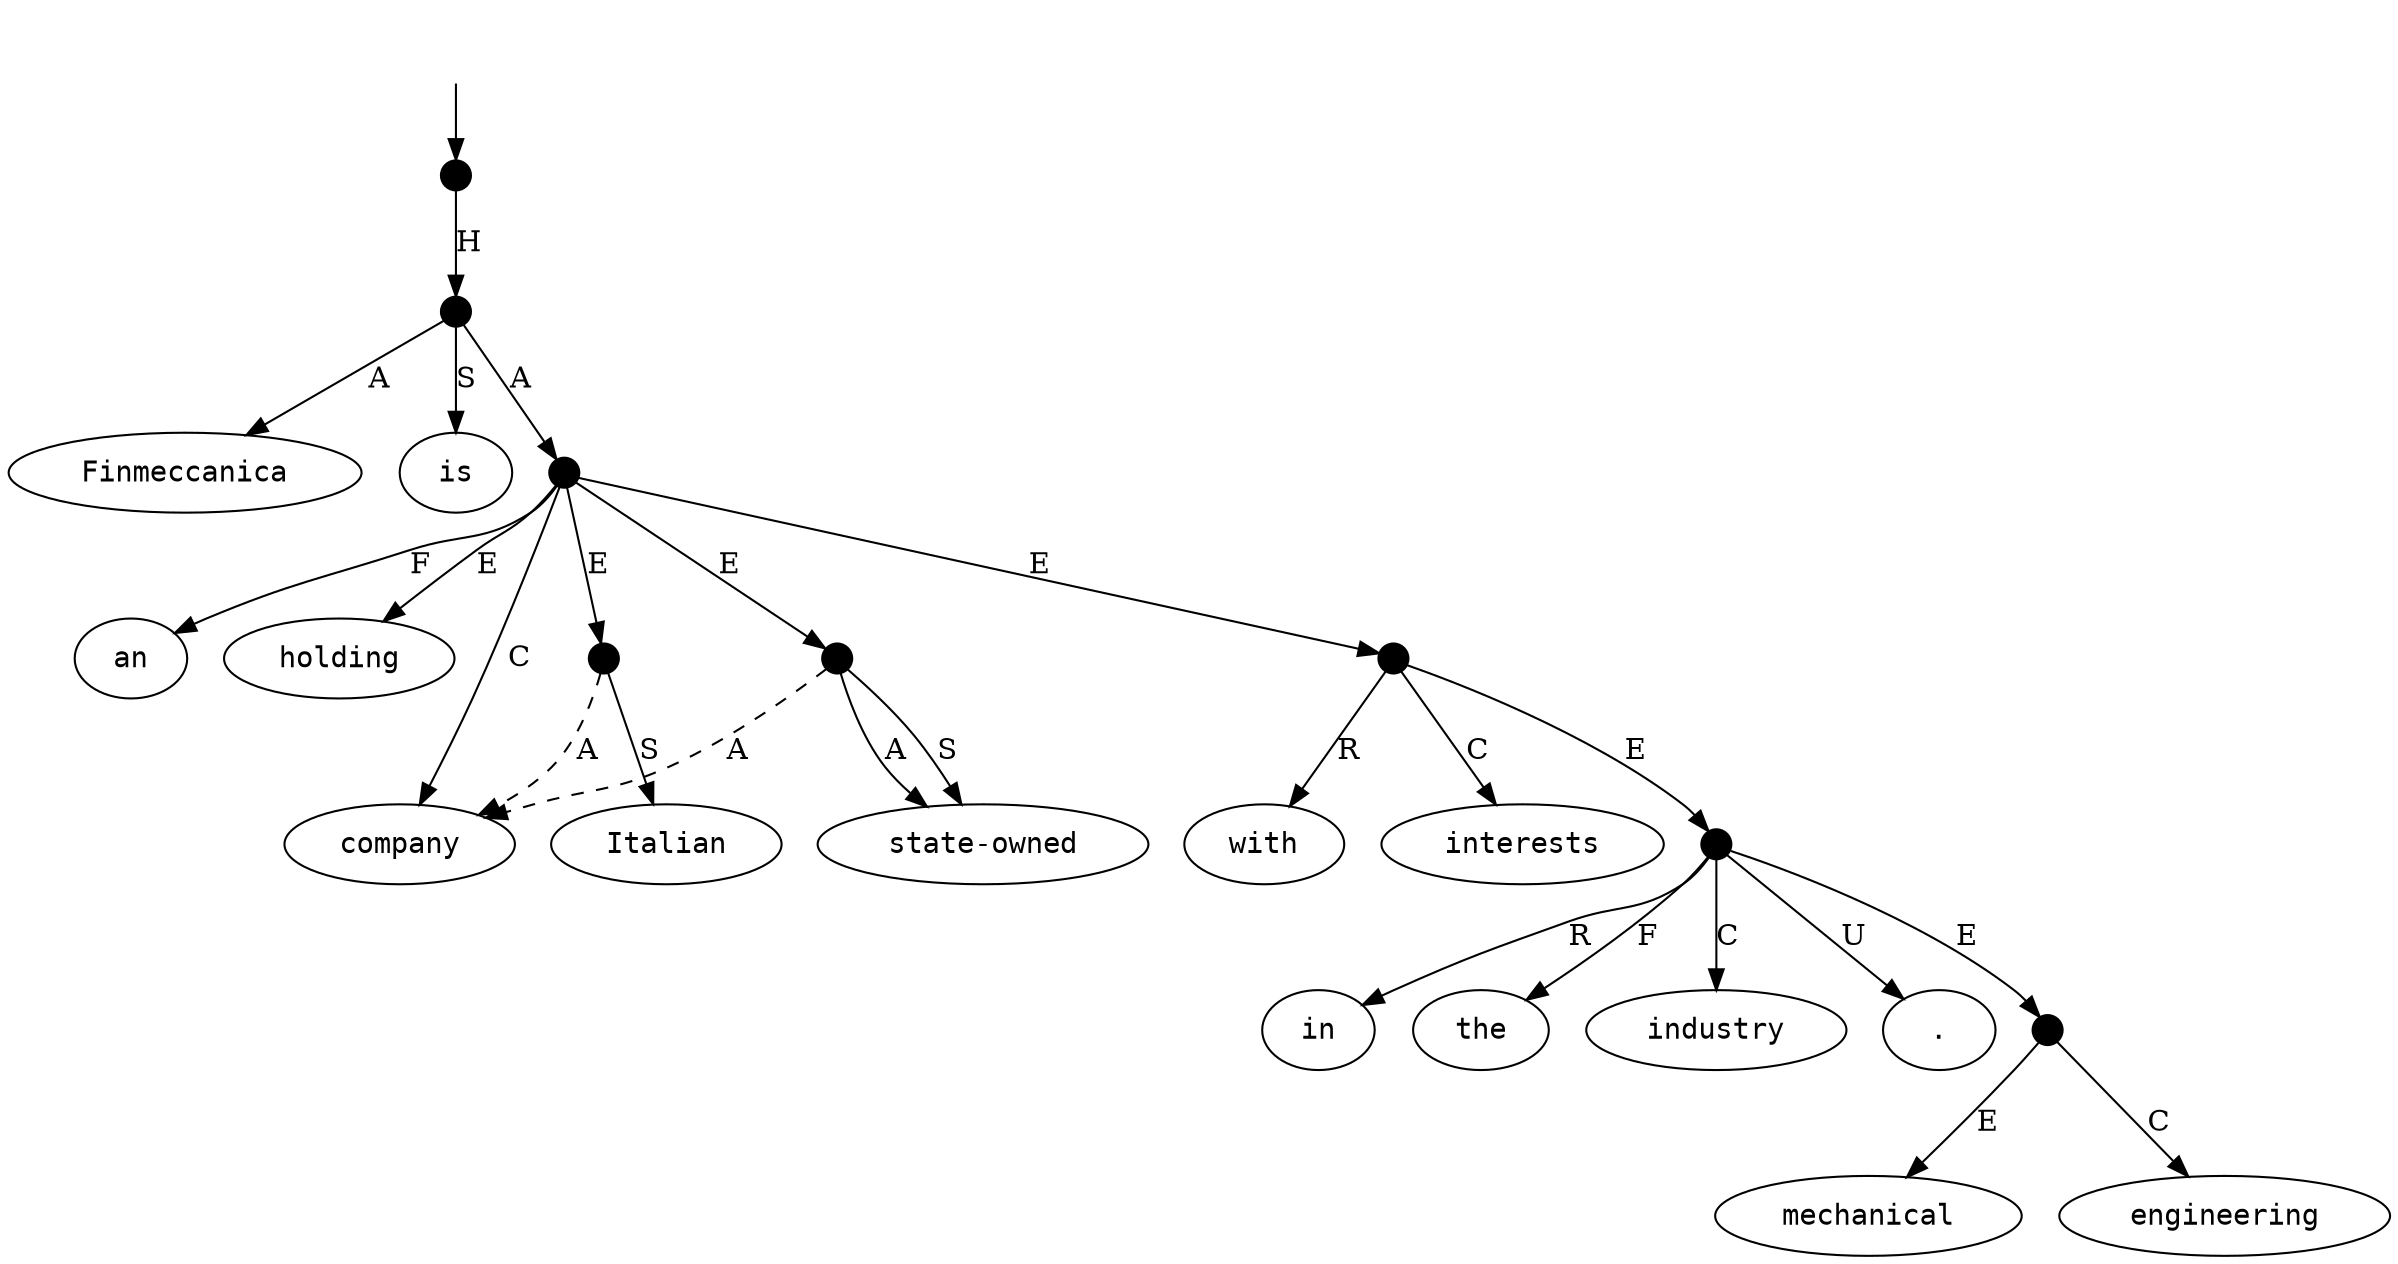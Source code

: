 digraph "20007002" {
  top [ style=invis ];
  top -> 15;
  0 [ label=<<table align="center" border="0" cellspacing="0"><tr><td colspan="2"><font face="Courier">Finmeccanica</font></td></tr></table>> ];
  1 [ label=<<table align="center" border="0" cellspacing="0"><tr><td colspan="2"><font face="Courier">is</font></td></tr></table>> ];
  2 [ label=<<table align="center" border="0" cellspacing="0"><tr><td colspan="2"><font face="Courier">an</font></td></tr></table>> ];
  3 [ label=<<table align="center" border="0" cellspacing="0"><tr><td colspan="2"><font face="Courier">Italian</font></td></tr></table>> ];
  4 [ label=<<table align="center" border="0" cellspacing="0"><tr><td colspan="2"><font face="Courier">state-owned</font></td></tr></table>> ];
  5 [ label=<<table align="center" border="0" cellspacing="0"><tr><td colspan="2"><font face="Courier">holding</font></td></tr></table>> ];
  6 [ label=<<table align="center" border="0" cellspacing="0"><tr><td colspan="2"><font face="Courier">company</font></td></tr></table>> ];
  7 [ label=<<table align="center" border="0" cellspacing="0"><tr><td colspan="2"><font face="Courier">with</font></td></tr></table>> ];
  8 [ label=<<table align="center" border="0" cellspacing="0"><tr><td colspan="2"><font face="Courier">interests</font></td></tr></table>> ];
  9 [ label=<<table align="center" border="0" cellspacing="0"><tr><td colspan="2"><font face="Courier">in</font></td></tr></table>> ];
  10 [ label=<<table align="center" border="0" cellspacing="0"><tr><td colspan="2"><font face="Courier">the</font></td></tr></table>> ];
  11 [ label=<<table align="center" border="0" cellspacing="0"><tr><td colspan="2"><font face="Courier">mechanical</font></td></tr></table>> ];
  12 [ label=<<table align="center" border="0" cellspacing="0"><tr><td colspan="2"><font face="Courier">engineering</font></td></tr></table>> ];
  13 [ label=<<table align="center" border="0" cellspacing="0"><tr><td colspan="2"><font face="Courier">industry</font></td></tr></table>> ];
  14 [ label=<<table align="center" border="0" cellspacing="0"><tr><td colspan="2"><font face="Courier">.</font></td></tr></table>> ];
  15 [ shape=point, width=0.2 ];
  16 [ shape=point, width=0.2 ];
  17 [ shape=point, width=0.2 ];
  18 [ shape=point, width=0.2 ];
  19 [ shape=point, width=0.2 ];
  20 [ shape=point, width=0.2 ];
  21 [ shape=point, width=0.2 ];
  22 [ shape=point, width=0.2 ];
  20 -> 7 [ label="R" ];
  21 -> 22 [ label="E" ];
  21 -> 13 [ label="C" ];
  18 -> 6 [ label="A", style=dashed ];
  21 -> 10 [ label="F" ];
  17 -> 19 [ label="E" ];
  21 -> 14 [ label="U" ];
  17 -> 20 [ label="E" ];
  19 -> 4 [ label="S" ];
  16 -> 0 [ label="A" ];
  16 -> 1 [ label="S" ];
  21 -> 9 [ label="R" ];
  19 -> 4 [ label="A" ];
  20 -> 21 [ label="E" ];
  19 -> 6 [ label="A", style=dashed ];
  22 -> 11 [ label="E" ];
  17 -> 6 [ label="C" ];
  20 -> 8 [ label="C" ];
  17 -> 5 [ label="E" ];
  22 -> 12 [ label="C" ];
  17 -> 18 [ label="E" ];
  17 -> 2 [ label="F" ];
  15 -> 16 [ label="H" ];
  18 -> 3 [ label="S" ];
  16 -> 17 [ label="A" ];
}


